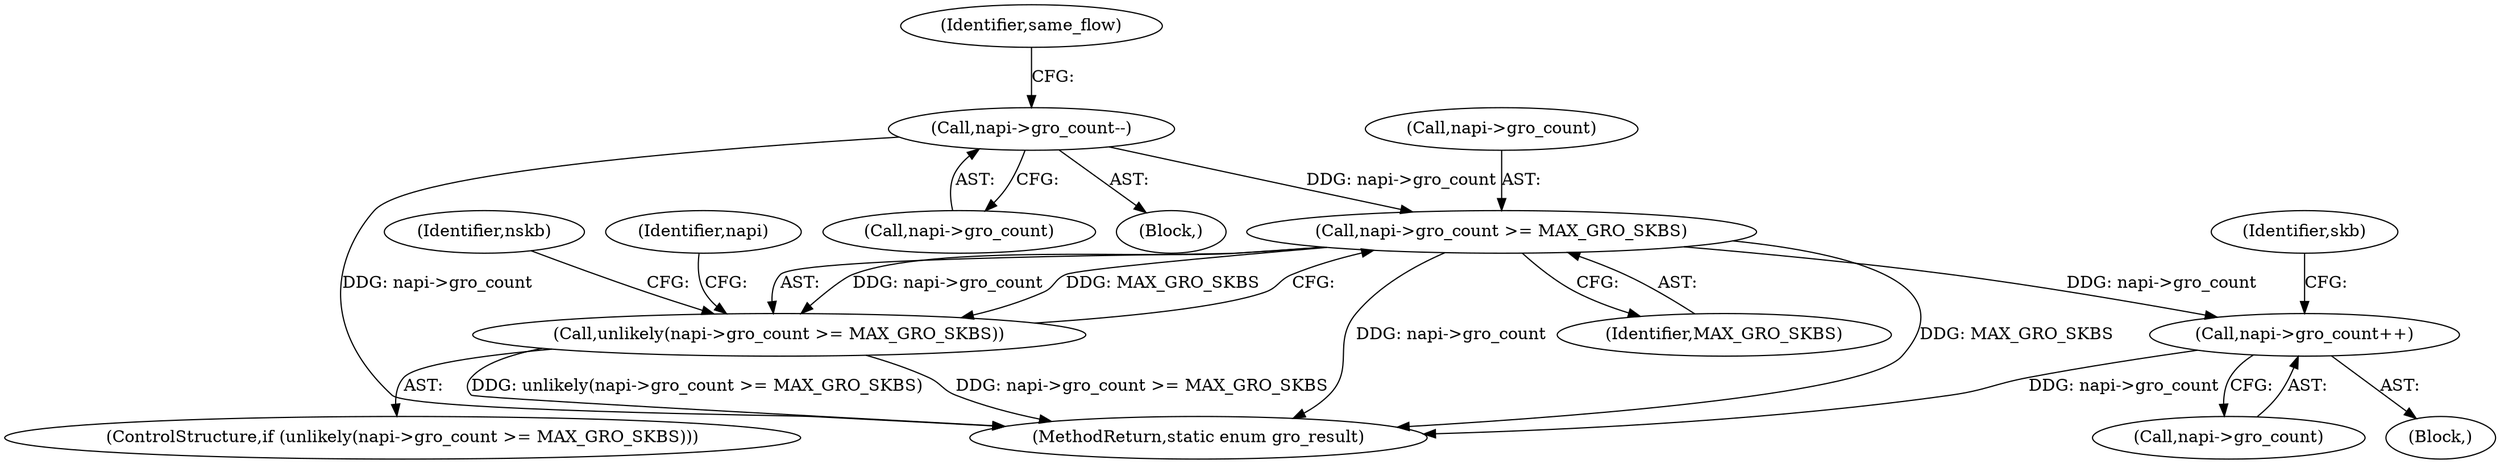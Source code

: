 digraph "0_linux_fac8e0f579695a3ecbc4d3cac369139d7f819971@pointer" {
"1000313" [label="(Call,napi->gro_count--)"];
"1000328" [label="(Call,napi->gro_count >= MAX_GRO_SKBS)"];
"1000327" [label="(Call,unlikely(napi->gro_count >= MAX_GRO_SKBS))"];
"1000368" [label="(Call,napi->gro_count++)"];
"1000368" [label="(Call,napi->gro_count++)"];
"1000435" [label="(MethodReturn,static enum gro_result)"];
"1000294" [label="(Block,)"];
"1000314" [label="(Call,napi->gro_count)"];
"1000328" [label="(Call,napi->gro_count >= MAX_GRO_SKBS)"];
"1000318" [label="(Identifier,same_flow)"];
"1000336" [label="(Identifier,nskb)"];
"1000375" [label="(Identifier,skb)"];
"1000370" [label="(Identifier,napi)"];
"1000369" [label="(Call,napi->gro_count)"];
"1000332" [label="(Identifier,MAX_GRO_SKBS)"];
"1000329" [label="(Call,napi->gro_count)"];
"1000326" [label="(ControlStructure,if (unlikely(napi->gro_count >= MAX_GRO_SKBS)))"];
"1000327" [label="(Call,unlikely(napi->gro_count >= MAX_GRO_SKBS))"];
"1000313" [label="(Call,napi->gro_count--)"];
"1000367" [label="(Block,)"];
"1000313" -> "1000294"  [label="AST: "];
"1000313" -> "1000314"  [label="CFG: "];
"1000314" -> "1000313"  [label="AST: "];
"1000318" -> "1000313"  [label="CFG: "];
"1000313" -> "1000435"  [label="DDG: napi->gro_count"];
"1000313" -> "1000328"  [label="DDG: napi->gro_count"];
"1000328" -> "1000327"  [label="AST: "];
"1000328" -> "1000332"  [label="CFG: "];
"1000329" -> "1000328"  [label="AST: "];
"1000332" -> "1000328"  [label="AST: "];
"1000327" -> "1000328"  [label="CFG: "];
"1000328" -> "1000435"  [label="DDG: MAX_GRO_SKBS"];
"1000328" -> "1000435"  [label="DDG: napi->gro_count"];
"1000328" -> "1000327"  [label="DDG: napi->gro_count"];
"1000328" -> "1000327"  [label="DDG: MAX_GRO_SKBS"];
"1000328" -> "1000368"  [label="DDG: napi->gro_count"];
"1000327" -> "1000326"  [label="AST: "];
"1000336" -> "1000327"  [label="CFG: "];
"1000370" -> "1000327"  [label="CFG: "];
"1000327" -> "1000435"  [label="DDG: napi->gro_count >= MAX_GRO_SKBS"];
"1000327" -> "1000435"  [label="DDG: unlikely(napi->gro_count >= MAX_GRO_SKBS)"];
"1000368" -> "1000367"  [label="AST: "];
"1000368" -> "1000369"  [label="CFG: "];
"1000369" -> "1000368"  [label="AST: "];
"1000375" -> "1000368"  [label="CFG: "];
"1000368" -> "1000435"  [label="DDG: napi->gro_count"];
}
